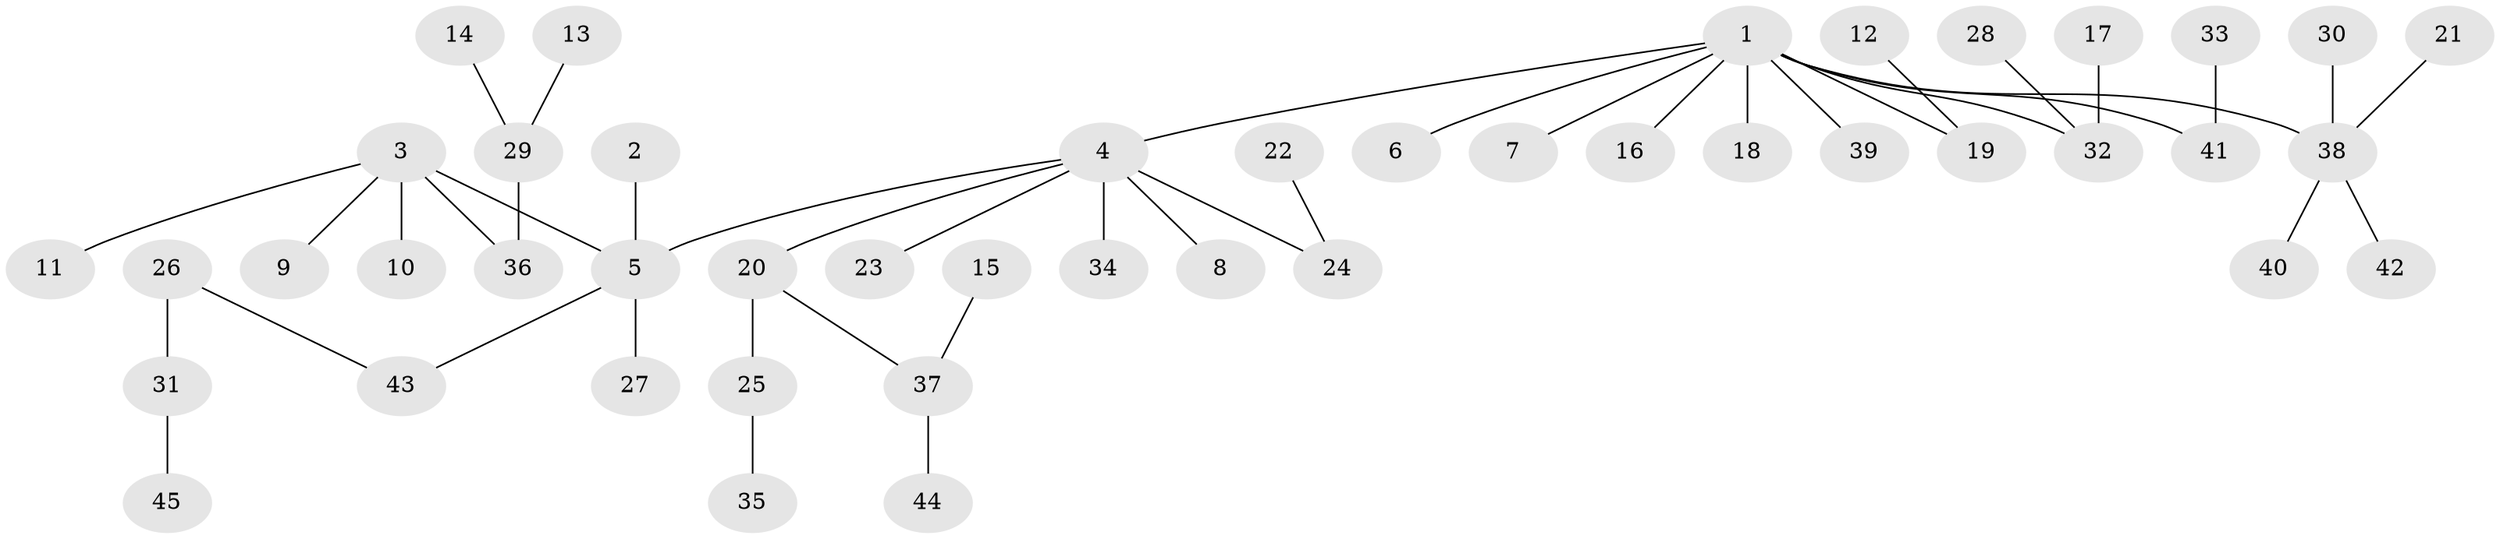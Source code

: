 // original degree distribution, {6: 0.022222222222222223, 3: 0.15555555555555556, 5: 0.011111111111111112, 4: 0.1, 2: 0.2111111111111111, 1: 0.5}
// Generated by graph-tools (version 1.1) at 2025/26/03/09/25 03:26:32]
// undirected, 45 vertices, 44 edges
graph export_dot {
graph [start="1"]
  node [color=gray90,style=filled];
  1;
  2;
  3;
  4;
  5;
  6;
  7;
  8;
  9;
  10;
  11;
  12;
  13;
  14;
  15;
  16;
  17;
  18;
  19;
  20;
  21;
  22;
  23;
  24;
  25;
  26;
  27;
  28;
  29;
  30;
  31;
  32;
  33;
  34;
  35;
  36;
  37;
  38;
  39;
  40;
  41;
  42;
  43;
  44;
  45;
  1 -- 4 [weight=1.0];
  1 -- 6 [weight=1.0];
  1 -- 7 [weight=1.0];
  1 -- 16 [weight=1.0];
  1 -- 18 [weight=1.0];
  1 -- 19 [weight=1.0];
  1 -- 32 [weight=1.0];
  1 -- 38 [weight=1.0];
  1 -- 39 [weight=1.0];
  1 -- 41 [weight=1.0];
  2 -- 5 [weight=1.0];
  3 -- 5 [weight=1.0];
  3 -- 9 [weight=1.0];
  3 -- 10 [weight=1.0];
  3 -- 11 [weight=1.0];
  3 -- 36 [weight=1.0];
  4 -- 5 [weight=1.0];
  4 -- 8 [weight=1.0];
  4 -- 20 [weight=1.0];
  4 -- 23 [weight=1.0];
  4 -- 24 [weight=1.0];
  4 -- 34 [weight=1.0];
  5 -- 27 [weight=1.0];
  5 -- 43 [weight=1.0];
  12 -- 19 [weight=1.0];
  13 -- 29 [weight=1.0];
  14 -- 29 [weight=1.0];
  15 -- 37 [weight=1.0];
  17 -- 32 [weight=1.0];
  20 -- 25 [weight=1.0];
  20 -- 37 [weight=1.0];
  21 -- 38 [weight=1.0];
  22 -- 24 [weight=1.0];
  25 -- 35 [weight=1.0];
  26 -- 31 [weight=1.0];
  26 -- 43 [weight=1.0];
  28 -- 32 [weight=1.0];
  29 -- 36 [weight=1.0];
  30 -- 38 [weight=1.0];
  31 -- 45 [weight=1.0];
  33 -- 41 [weight=1.0];
  37 -- 44 [weight=1.0];
  38 -- 40 [weight=1.0];
  38 -- 42 [weight=1.0];
}
